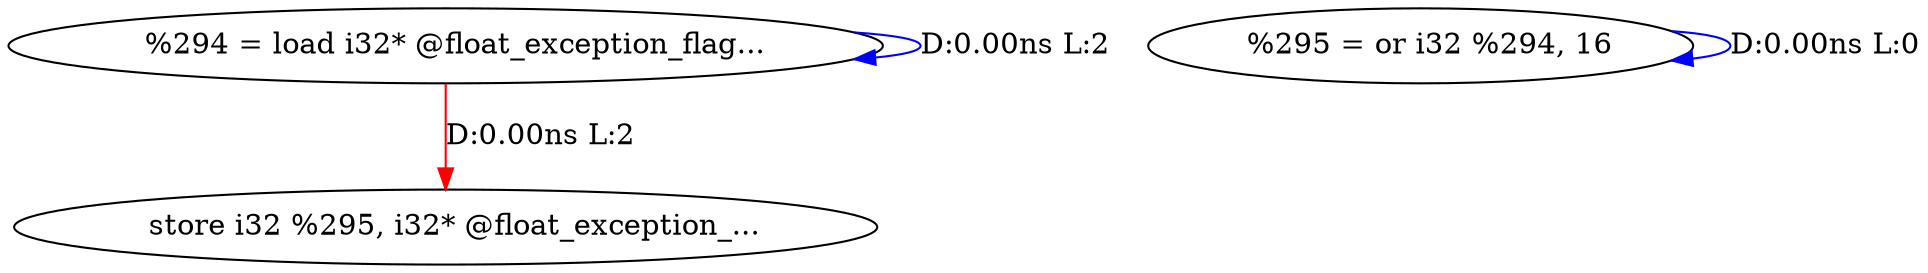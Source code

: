 digraph {
Node0x3cffc70[label="  %294 = load i32* @float_exception_flag..."];
Node0x3cffc70 -> Node0x3cffc70[label="D:0.00ns L:2",color=blue];
Node0x3cffe30[label="  store i32 %295, i32* @float_exception_..."];
Node0x3cffc70 -> Node0x3cffe30[label="D:0.00ns L:2",color=red];
Node0x3cffd50[label="  %295 = or i32 %294, 16"];
Node0x3cffd50 -> Node0x3cffd50[label="D:0.00ns L:0",color=blue];
}
